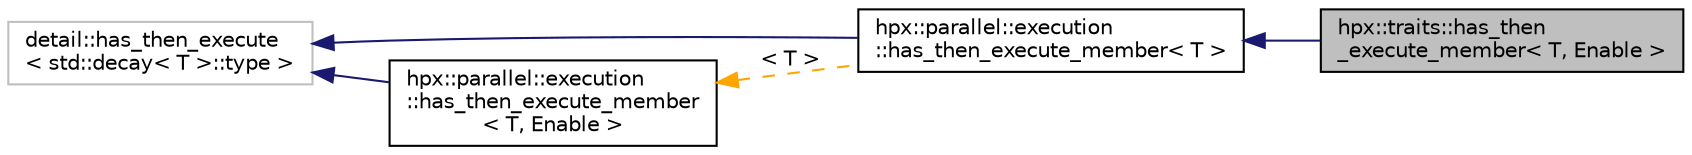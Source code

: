 digraph "hpx::traits::has_then_execute_member&lt; T, Enable &gt;"
{
  edge [fontname="Helvetica",fontsize="10",labelfontname="Helvetica",labelfontsize="10"];
  node [fontname="Helvetica",fontsize="10",shape=record];
  rankdir="LR";
  Node4 [label="hpx::traits::has_then\l_execute_member\< T, Enable \>",height=0.2,width=0.4,color="black", fillcolor="grey75", style="filled", fontcolor="black"];
  Node5 -> Node4 [dir="back",color="midnightblue",fontsize="10",style="solid",fontname="Helvetica"];
  Node5 [label="hpx::parallel::execution\l::has_then_execute_member\< T \>",height=0.2,width=0.4,color="black", fillcolor="white", style="filled",URL="$de/d6d/structhpx_1_1parallel_1_1execution_1_1has__then__execute__member.html"];
  Node6 -> Node5 [dir="back",color="midnightblue",fontsize="10",style="solid",fontname="Helvetica"];
  Node6 [label="detail::has_then_execute\l\< std::decay\< T \>::type \>",height=0.2,width=0.4,color="grey75", fillcolor="white", style="filled"];
  Node7 -> Node5 [dir="back",color="orange",fontsize="10",style="dashed",label=" \< T \>" ,fontname="Helvetica"];
  Node7 [label="hpx::parallel::execution\l::has_then_execute_member\l\< T, Enable \>",height=0.2,width=0.4,color="black", fillcolor="white", style="filled",URL="$de/d6d/structhpx_1_1parallel_1_1execution_1_1has__then__execute__member.html"];
  Node6 -> Node7 [dir="back",color="midnightblue",fontsize="10",style="solid",fontname="Helvetica"];
}
